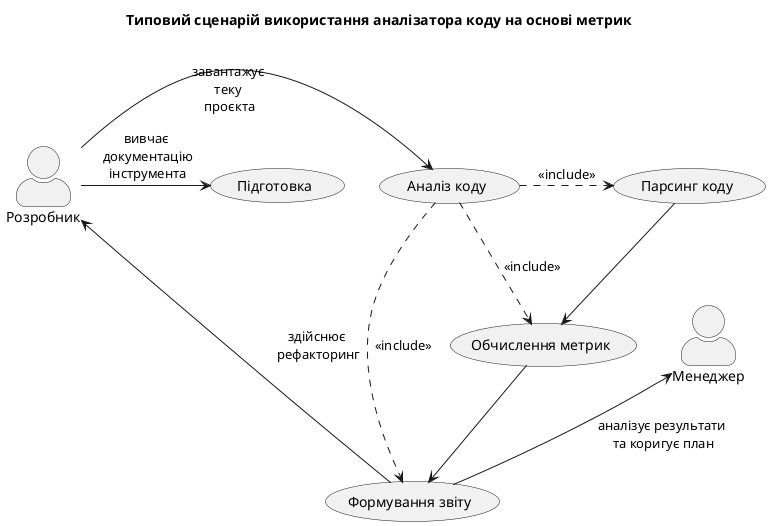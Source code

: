 @startuml

    title Типовий сценарій використання аналізатора коду на основі метрик
    skinparam actorStyle awesome

    actor "Розробник" as dev
    actor "Менеджер" as manager

    (Аналіз коду) as analysis
    (Підготовка) as prep
    (Парсинг коду) as parse
    (Обчислення метрик) as calc
    (Формування звіту) as report


    dev -> analysis: завантажує \nтеку \nпроєкта
    analysis .> calc: <<include>>
    analysis .> parse: <<include>>

    analysis .> report: <<include>>
    manager <-- report: "аналізує результати\n та коригує план"
    dev <-- report: здійснює\n рефакторинг
    dev -> prep: вивчає\n документацію\n інструмента
    parse --> calc
    calc --> report
@enduml